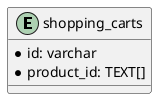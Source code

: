 @startuml
'https://plantuml.com/ie-diagram

entity shopping_carts {
    * id: varchar
    * product_id: TEXT[]
}

@enduml
